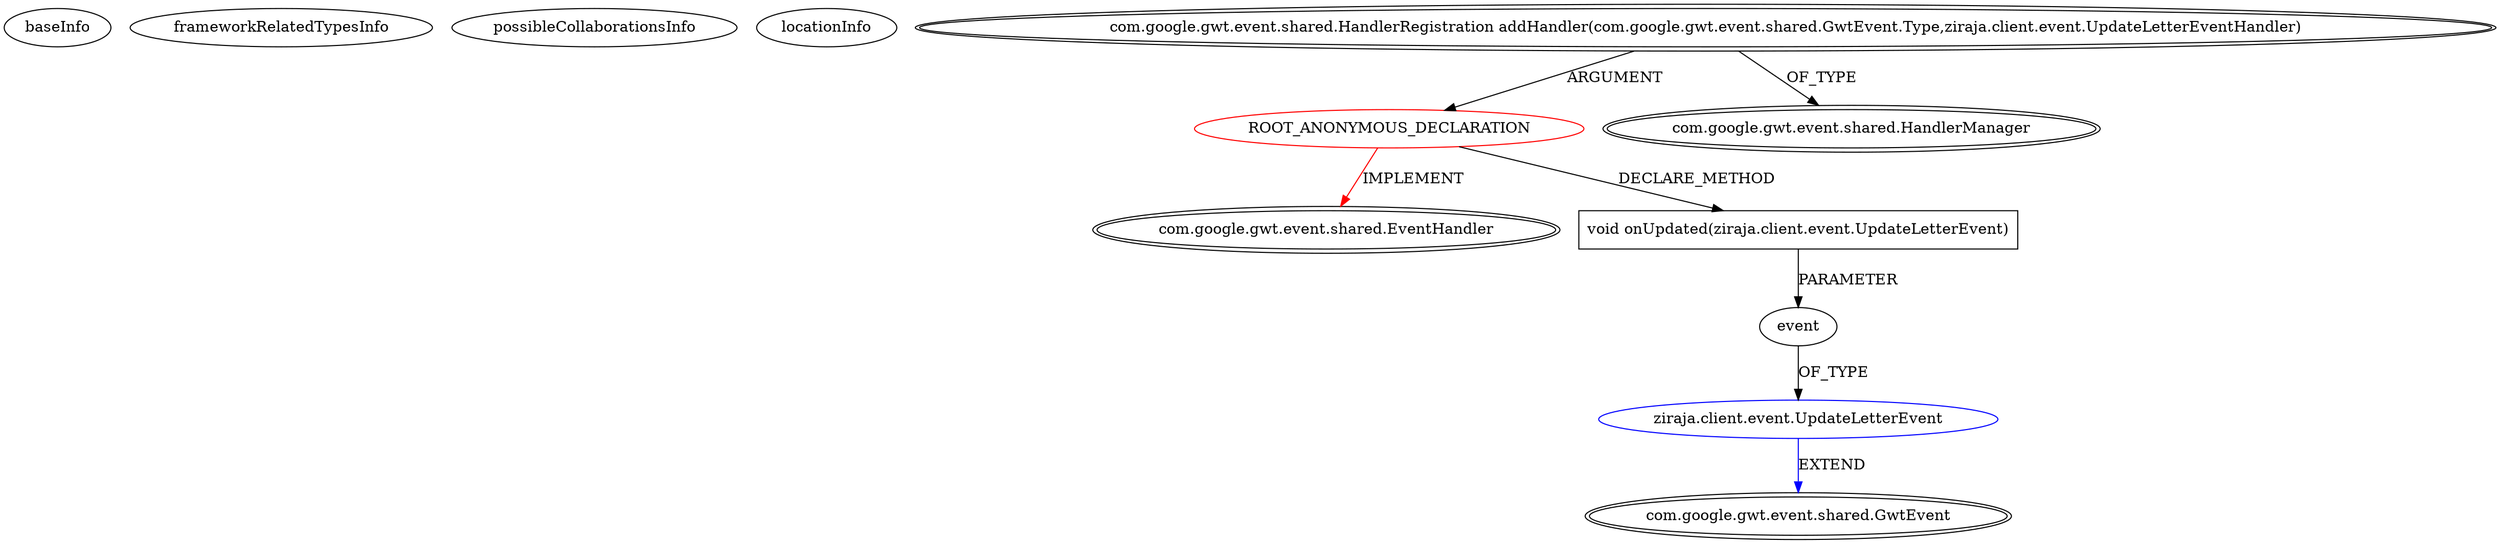 digraph {
baseInfo[graphId=399,category="extension_graph",isAnonymous=true,possibleRelation=true]
frameworkRelatedTypesInfo[0="com.google.gwt.event.shared.EventHandler"]
possibleCollaborationsInfo[0="399~CLIENT_METHOD_DECLARATION-PARAMETER_DECLARATION-~com.google.gwt.event.shared.EventHandler ~com.google.gwt.event.shared.GwtEvent ~true~false"]
locationInfo[projectName="Tok-Ziraja222",filePath="/Tok-Ziraja222/Ziraja222-master/src/ziraja/client/AppController.java",contextSignature="void bind()",graphId="399"]
0[label="ROOT_ANONYMOUS_DECLARATION",vertexType="ROOT_ANONYMOUS_DECLARATION",isFrameworkType=false,color=red]
1[label="com.google.gwt.event.shared.EventHandler",vertexType="FRAMEWORK_INTERFACE_TYPE",isFrameworkType=true,peripheries=2]
2[label="com.google.gwt.event.shared.HandlerRegistration addHandler(com.google.gwt.event.shared.GwtEvent.Type,ziraja.client.event.UpdateLetterEventHandler)",vertexType="OUTSIDE_CALL",isFrameworkType=true,peripheries=2]
3[label="com.google.gwt.event.shared.HandlerManager",vertexType="FRAMEWORK_CLASS_TYPE",isFrameworkType=true,peripheries=2]
4[label="void onUpdated(ziraja.client.event.UpdateLetterEvent)",vertexType="CLIENT_METHOD_DECLARATION",isFrameworkType=false,shape=box]
5[label="event",vertexType="PARAMETER_DECLARATION",isFrameworkType=false]
6[label="ziraja.client.event.UpdateLetterEvent",vertexType="REFERENCE_CLIENT_CLASS_DECLARATION",isFrameworkType=false,color=blue]
7[label="com.google.gwt.event.shared.GwtEvent",vertexType="FRAMEWORK_CLASS_TYPE",isFrameworkType=true,peripheries=2]
0->1[label="IMPLEMENT",color=red]
2->0[label="ARGUMENT"]
2->3[label="OF_TYPE"]
0->4[label="DECLARE_METHOD"]
6->7[label="EXTEND",color=blue]
5->6[label="OF_TYPE"]
4->5[label="PARAMETER"]
}
